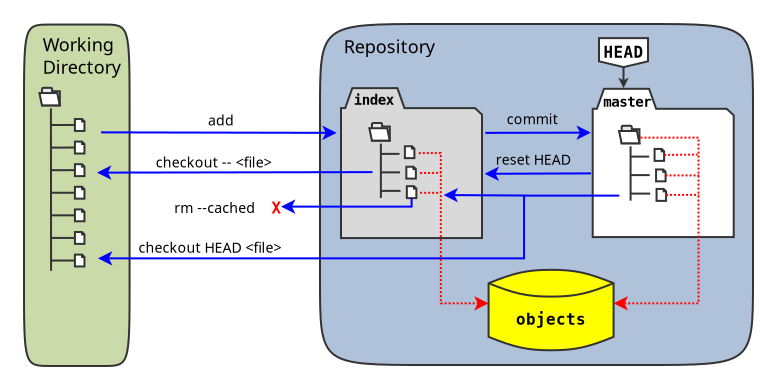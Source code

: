 <?xml version="1.0" encoding="UTF-8"?>
<dia:diagram xmlns:dia="http://www.lysator.liu.se/~alla/dia/">
  <dia:layer name="背景" visible="true" active="true">
    <dia:object type="AADL - System" version="0" id="O0">
      <dia:attribute name="obj_pos">
        <dia:point val="23.8,4.369"/>
      </dia:attribute>
      <dia:attribute name="obj_bb">
        <dia:rectangle val="22.65,3.219;46.6,22.569"/>
      </dia:attribute>
      <dia:attribute name="meta">
        <dia:composite type="dict"/>
      </dia:attribute>
      <dia:attribute name="elem_corner">
        <dia:point val="23.8,4.369"/>
      </dia:attribute>
      <dia:attribute name="elem_width">
        <dia:real val="21.65"/>
      </dia:attribute>
      <dia:attribute name="elem_height">
        <dia:real val="17.05"/>
      </dia:attribute>
      <dia:attribute name="obj_pos">
        <dia:point val="23.8,4.369"/>
      </dia:attribute>
      <dia:attribute name="obj_bb">
        <dia:rectangle val="22.65,3.219;46.6,22.569"/>
      </dia:attribute>
      <dia:attribute name="meta">
        <dia:composite type="dict"/>
      </dia:attribute>
      <dia:attribute name="elem_corner">
        <dia:point val="23.8,4.369"/>
      </dia:attribute>
      <dia:attribute name="elem_width">
        <dia:real val="21.65"/>
      </dia:attribute>
      <dia:attribute name="elem_height">
        <dia:real val="17.05"/>
      </dia:attribute>
      <dia:attribute name="declaration">
        <dia:string>##</dia:string>
      </dia:attribute>
      <dia:attribute name="line_colour">
        <dia:color val="#333333"/>
      </dia:attribute>
      <dia:attribute name="fill_colour">
        <dia:color val="#afc2da"/>
      </dia:attribute>
      <dia:attribute name="name">
        <dia:composite type="text">
          <dia:attribute name="string">
            <dia:string>##</dia:string>
          </dia:attribute>
          <dia:attribute name="font">
            <dia:font family="sans" style="0" name="Helvetica"/>
          </dia:attribute>
          <dia:attribute name="height">
            <dia:real val="0.8"/>
          </dia:attribute>
          <dia:attribute name="pos">
            <dia:point val="25.383,6.316"/>
          </dia:attribute>
          <dia:attribute name="color">
            <dia:color val="#000000"/>
          </dia:attribute>
          <dia:attribute name="alignment">
            <dia:enum val="0"/>
          </dia:attribute>
        </dia:composite>
      </dia:attribute>
      <dia:attribute name="aadlbox_ports"/>
      <dia:attribute name="aadlbox_connections"/>
    </dia:object>
    <dia:object type="AADL - System" version="0" id="O1">
      <dia:attribute name="obj_pos">
        <dia:point val="9,4.397"/>
      </dia:attribute>
      <dia:attribute name="obj_bb">
        <dia:rectangle val="7.85,3.247;15.429,22.619"/>
      </dia:attribute>
      <dia:attribute name="meta">
        <dia:composite type="dict"/>
      </dia:attribute>
      <dia:attribute name="elem_corner">
        <dia:point val="9,4.397"/>
      </dia:attribute>
      <dia:attribute name="elem_width">
        <dia:real val="5.279"/>
      </dia:attribute>
      <dia:attribute name="elem_height">
        <dia:real val="17.071"/>
      </dia:attribute>
      <dia:attribute name="obj_pos">
        <dia:point val="9,4.397"/>
      </dia:attribute>
      <dia:attribute name="obj_bb">
        <dia:rectangle val="7.85,3.247;15.429,22.619"/>
      </dia:attribute>
      <dia:attribute name="meta">
        <dia:composite type="dict"/>
      </dia:attribute>
      <dia:attribute name="elem_corner">
        <dia:point val="9,4.397"/>
      </dia:attribute>
      <dia:attribute name="elem_width">
        <dia:real val="5.279"/>
      </dia:attribute>
      <dia:attribute name="elem_height">
        <dia:real val="17.071"/>
      </dia:attribute>
      <dia:attribute name="declaration">
        <dia:string>##</dia:string>
      </dia:attribute>
      <dia:attribute name="line_colour">
        <dia:color val="#333333"/>
      </dia:attribute>
      <dia:attribute name="fill_colour">
        <dia:color val="#cadaa9"/>
      </dia:attribute>
      <dia:attribute name="name">
        <dia:composite type="text">
          <dia:attribute name="string">
            <dia:string>##</dia:string>
          </dia:attribute>
          <dia:attribute name="font">
            <dia:font family="sans" style="0" name="Helvetica"/>
          </dia:attribute>
          <dia:attribute name="height">
            <dia:real val="0.8"/>
          </dia:attribute>
          <dia:attribute name="pos">
            <dia:point val="9.764,6.346"/>
          </dia:attribute>
          <dia:attribute name="color">
            <dia:color val="#000000"/>
          </dia:attribute>
          <dia:attribute name="alignment">
            <dia:enum val="0"/>
          </dia:attribute>
        </dia:composite>
      </dia:attribute>
      <dia:attribute name="aadlbox_ports"/>
      <dia:attribute name="aadlbox_connections"/>
    </dia:object>
    <dia:object type="AADL - Package" version="0" id="O2">
      <dia:attribute name="obj_pos">
        <dia:point val="24.85,8.575"/>
      </dia:attribute>
      <dia:attribute name="obj_bb">
        <dia:rectangle val="23.7,7.425;33.05,16.221"/>
      </dia:attribute>
      <dia:attribute name="meta">
        <dia:composite type="dict"/>
      </dia:attribute>
      <dia:attribute name="elem_corner">
        <dia:point val="24.85,8.575"/>
      </dia:attribute>
      <dia:attribute name="elem_width">
        <dia:real val="7.05"/>
      </dia:attribute>
      <dia:attribute name="elem_height">
        <dia:real val="6.496"/>
      </dia:attribute>
      <dia:attribute name="obj_pos">
        <dia:point val="24.85,8.575"/>
      </dia:attribute>
      <dia:attribute name="obj_bb">
        <dia:rectangle val="23.7,7.425;33.05,16.221"/>
      </dia:attribute>
      <dia:attribute name="meta">
        <dia:composite type="dict"/>
      </dia:attribute>
      <dia:attribute name="elem_corner">
        <dia:point val="24.85,8.575"/>
      </dia:attribute>
      <dia:attribute name="elem_width">
        <dia:real val="7.05"/>
      </dia:attribute>
      <dia:attribute name="elem_height">
        <dia:real val="6.496"/>
      </dia:attribute>
      <dia:attribute name="declaration">
        <dia:string>##</dia:string>
      </dia:attribute>
      <dia:attribute name="line_colour">
        <dia:color val="#333333"/>
      </dia:attribute>
      <dia:attribute name="fill_colour">
        <dia:color val="#d9d9d9"/>
      </dia:attribute>
      <dia:attribute name="name">
        <dia:composite type="text">
          <dia:attribute name="string">
            <dia:string>##</dia:string>
          </dia:attribute>
          <dia:attribute name="font">
            <dia:font family="sans" style="0" name="Helvetica"/>
          </dia:attribute>
          <dia:attribute name="height">
            <dia:real val="0.8"/>
          </dia:attribute>
          <dia:attribute name="pos">
            <dia:point val="25.35,9.67"/>
          </dia:attribute>
          <dia:attribute name="color">
            <dia:color val="#000000"/>
          </dia:attribute>
          <dia:attribute name="alignment">
            <dia:enum val="0"/>
          </dia:attribute>
        </dia:composite>
      </dia:attribute>
      <dia:attribute name="aadlbox_ports"/>
      <dia:attribute name="aadlbox_connections"/>
    </dia:object>
    <dia:object type="Standard - Text" version="1" id="O3">
      <dia:attribute name="obj_pos">
        <dia:point val="25.485,8.405"/>
      </dia:attribute>
      <dia:attribute name="obj_bb">
        <dia:rectangle val="25.485,7.75;27.61,8.572"/>
      </dia:attribute>
      <dia:attribute name="text">
        <dia:composite type="text">
          <dia:attribute name="string">
            <dia:string>#index#</dia:string>
          </dia:attribute>
          <dia:attribute name="font">
            <dia:font family="monospace" style="80" name="Courier-Bold"/>
          </dia:attribute>
          <dia:attribute name="height">
            <dia:real val="0.882"/>
          </dia:attribute>
          <dia:attribute name="pos">
            <dia:point val="25.485,8.405"/>
          </dia:attribute>
          <dia:attribute name="color">
            <dia:color val="#000000"/>
          </dia:attribute>
          <dia:attribute name="alignment">
            <dia:enum val="0"/>
          </dia:attribute>
        </dia:composite>
      </dia:attribute>
      <dia:attribute name="valign">
        <dia:enum val="3"/>
      </dia:attribute>
    </dia:object>
    <dia:object type="AADL - Package" version="0" id="O4">
      <dia:attribute name="obj_pos">
        <dia:point val="37.435,8.61"/>
      </dia:attribute>
      <dia:attribute name="obj_bb">
        <dia:rectangle val="36.285,7.46;45.635,16.171"/>
      </dia:attribute>
      <dia:attribute name="meta">
        <dia:composite type="dict"/>
      </dia:attribute>
      <dia:attribute name="elem_corner">
        <dia:point val="37.435,8.61"/>
      </dia:attribute>
      <dia:attribute name="elem_width">
        <dia:real val="7.05"/>
      </dia:attribute>
      <dia:attribute name="elem_height">
        <dia:real val="6.411"/>
      </dia:attribute>
      <dia:attribute name="obj_pos">
        <dia:point val="37.435,8.61"/>
      </dia:attribute>
      <dia:attribute name="obj_bb">
        <dia:rectangle val="36.285,7.46;45.635,16.171"/>
      </dia:attribute>
      <dia:attribute name="meta">
        <dia:composite type="dict"/>
      </dia:attribute>
      <dia:attribute name="elem_corner">
        <dia:point val="37.435,8.61"/>
      </dia:attribute>
      <dia:attribute name="elem_width">
        <dia:real val="7.05"/>
      </dia:attribute>
      <dia:attribute name="elem_height">
        <dia:real val="6.411"/>
      </dia:attribute>
      <dia:attribute name="declaration">
        <dia:string>##</dia:string>
      </dia:attribute>
      <dia:attribute name="line_colour">
        <dia:color val="#333333"/>
      </dia:attribute>
      <dia:attribute name="fill_colour">
        <dia:color val="#ffffff"/>
      </dia:attribute>
      <dia:attribute name="name">
        <dia:composite type="text">
          <dia:attribute name="string">
            <dia:string>##</dia:string>
          </dia:attribute>
          <dia:attribute name="font">
            <dia:font family="sans" style="0" name="Helvetica"/>
          </dia:attribute>
          <dia:attribute name="height">
            <dia:real val="0.8"/>
          </dia:attribute>
          <dia:attribute name="pos">
            <dia:point val="37.935,9.705"/>
          </dia:attribute>
          <dia:attribute name="color">
            <dia:color val="#000000"/>
          </dia:attribute>
          <dia:attribute name="alignment">
            <dia:enum val="0"/>
          </dia:attribute>
        </dia:composite>
      </dia:attribute>
      <dia:attribute name="aadlbox_ports"/>
      <dia:attribute name="aadlbox_connections"/>
    </dia:object>
    <dia:object type="Standard - Text" version="1" id="O5">
      <dia:attribute name="obj_pos">
        <dia:point val="37.96,8.505"/>
      </dia:attribute>
      <dia:attribute name="obj_bb">
        <dia:rectangle val="37.96,7.85;40.51,8.672"/>
      </dia:attribute>
      <dia:attribute name="text">
        <dia:composite type="text">
          <dia:attribute name="string">
            <dia:string>#master#</dia:string>
          </dia:attribute>
          <dia:attribute name="font">
            <dia:font family="monospace" style="80" name="Courier-Bold"/>
          </dia:attribute>
          <dia:attribute name="height">
            <dia:real val="0.882"/>
          </dia:attribute>
          <dia:attribute name="pos">
            <dia:point val="37.96,8.505"/>
          </dia:attribute>
          <dia:attribute name="color">
            <dia:color val="#000000"/>
          </dia:attribute>
          <dia:attribute name="alignment">
            <dia:enum val="0"/>
          </dia:attribute>
        </dia:composite>
      </dia:attribute>
      <dia:attribute name="valign">
        <dia:enum val="3"/>
      </dia:attribute>
    </dia:object>
    <dia:object type="Flowchart - Off Page Connector" version="1" id="O6">
      <dia:attribute name="obj_pos">
        <dia:point val="37.75,5.075"/>
      </dia:attribute>
      <dia:attribute name="obj_bb">
        <dia:rectangle val="37.7,5.025;40.25,6.576"/>
      </dia:attribute>
      <dia:attribute name="meta">
        <dia:composite type="dict"/>
      </dia:attribute>
      <dia:attribute name="elem_corner">
        <dia:point val="37.75,5.075"/>
      </dia:attribute>
      <dia:attribute name="elem_width">
        <dia:real val="2.45"/>
      </dia:attribute>
      <dia:attribute name="elem_height">
        <dia:real val="1.45"/>
      </dia:attribute>
      <dia:attribute name="line_width">
        <dia:real val="0.1"/>
      </dia:attribute>
      <dia:attribute name="line_colour">
        <dia:color val="#333333"/>
      </dia:attribute>
      <dia:attribute name="fill_colour">
        <dia:color val="#ffffff"/>
      </dia:attribute>
      <dia:attribute name="show_background">
        <dia:boolean val="true"/>
      </dia:attribute>
      <dia:attribute name="line_style">
        <dia:enum val="0"/>
        <dia:real val="1"/>
      </dia:attribute>
      <dia:attribute name="padding">
        <dia:real val="0"/>
      </dia:attribute>
      <dia:attribute name="text">
        <dia:composite type="text">
          <dia:attribute name="string">
            <dia:string>#HEAD#</dia:string>
          </dia:attribute>
          <dia:attribute name="font">
            <dia:font family="monospace" style="80" name="Courier-Bold"/>
          </dia:attribute>
          <dia:attribute name="height">
            <dia:real val="0.988"/>
          </dia:attribute>
          <dia:attribute name="pos">
            <dia:point val="38.975,5.853"/>
          </dia:attribute>
          <dia:attribute name="color">
            <dia:color val="#000000"/>
          </dia:attribute>
          <dia:attribute name="alignment">
            <dia:enum val="1"/>
          </dia:attribute>
        </dia:composite>
      </dia:attribute>
      <dia:attribute name="flip_horizontal">
        <dia:boolean val="false"/>
      </dia:attribute>
      <dia:attribute name="flip_vertical">
        <dia:boolean val="false"/>
      </dia:attribute>
      <dia:attribute name="subscale">
        <dia:real val="1"/>
      </dia:attribute>
      <dia:childnode parent="O0"/>
    </dia:object>
    <dia:object type="Standard - Line" version="0" id="O7">
      <dia:attribute name="obj_pos">
        <dia:point val="38.975,6.525"/>
      </dia:attribute>
      <dia:attribute name="obj_bb">
        <dia:rectangle val="38.715,6.475;39.238,7.687"/>
      </dia:attribute>
      <dia:attribute name="conn_endpoints">
        <dia:point val="38.975,6.525"/>
        <dia:point val="38.977,7.575"/>
      </dia:attribute>
      <dia:attribute name="numcp">
        <dia:int val="1"/>
      </dia:attribute>
      <dia:attribute name="line_color">
        <dia:color val="#333333"/>
      </dia:attribute>
      <dia:attribute name="end_arrow">
        <dia:enum val="22"/>
      </dia:attribute>
      <dia:attribute name="end_arrow_length">
        <dia:real val="0.3"/>
      </dia:attribute>
      <dia:attribute name="end_arrow_width">
        <dia:real val="0.3"/>
      </dia:attribute>
      <dia:connections>
        <dia:connection handle="0" to="O6" connection="14"/>
      </dia:connections>
      <dia:childnode parent="O0"/>
    </dia:object>
    <dia:object type="Misc - Tree" version="0" id="O8">
      <dia:attribute name="obj_pos">
        <dia:point val="26.844,10.4"/>
      </dia:attribute>
      <dia:attribute name="obj_bb">
        <dia:rectangle val="26.794,10.35;27.825,13.066"/>
      </dia:attribute>
      <dia:attribute name="conn_endpoints">
        <dia:point val="26.844,10.4"/>
        <dia:point val="26.844,13.016"/>
      </dia:attribute>
      <dia:attribute name="line_color">
        <dia:color val="#333333"/>
      </dia:attribute>
      <dia:attribute name="tree_handles">
        <dia:point val="27.775,10.863"/>
        <dia:point val="27.8,11.787"/>
        <dia:point val="27.825,12.713"/>
      </dia:attribute>
      <dia:childnode parent="O2"/>
    </dia:object>
    <dia:object type="Filesystem - Folder" version="1" id="O9">
      <dia:attribute name="obj_pos">
        <dia:point val="26.269,9.319"/>
      </dia:attribute>
      <dia:attribute name="obj_bb">
        <dia:rectangle val="26.207,9.269;27.349,10.25"/>
      </dia:attribute>
      <dia:attribute name="meta">
        <dia:composite type="dict"/>
      </dia:attribute>
      <dia:attribute name="elem_corner">
        <dia:point val="26.269,9.319"/>
      </dia:attribute>
      <dia:attribute name="elem_width">
        <dia:real val="1.019"/>
      </dia:attribute>
      <dia:attribute name="elem_height">
        <dia:real val="0.881"/>
      </dia:attribute>
      <dia:attribute name="line_width">
        <dia:real val="0.1"/>
      </dia:attribute>
      <dia:attribute name="line_colour">
        <dia:color val="#333333"/>
      </dia:attribute>
      <dia:attribute name="fill_colour">
        <dia:color val="#ffffff"/>
      </dia:attribute>
      <dia:attribute name="show_background">
        <dia:boolean val="true"/>
      </dia:attribute>
      <dia:attribute name="line_style">
        <dia:enum val="0"/>
        <dia:real val="1"/>
      </dia:attribute>
      <dia:attribute name="padding">
        <dia:real val="0"/>
      </dia:attribute>
      <dia:attribute name="text">
        <dia:composite type="text">
          <dia:attribute name="string">
            <dia:string>##</dia:string>
          </dia:attribute>
          <dia:attribute name="font">
            <dia:font family="sans" style="0" name="Helvetica"/>
          </dia:attribute>
          <dia:attribute name="height">
            <dia:real val="0.1"/>
          </dia:attribute>
          <dia:attribute name="pos">
            <dia:point val="26.778,9.823"/>
          </dia:attribute>
          <dia:attribute name="color">
            <dia:color val="#000000"/>
          </dia:attribute>
          <dia:attribute name="alignment">
            <dia:enum val="1"/>
          </dia:attribute>
        </dia:composite>
      </dia:attribute>
      <dia:attribute name="flip_horizontal">
        <dia:boolean val="false"/>
      </dia:attribute>
      <dia:attribute name="flip_vertical">
        <dia:boolean val="false"/>
      </dia:attribute>
      <dia:attribute name="subscale">
        <dia:real val="1.338"/>
      </dia:attribute>
      <dia:childnode parent="O2"/>
    </dia:object>
    <dia:object type="Filesystem - File" version="1" id="O10">
      <dia:attribute name="obj_pos">
        <dia:point val="28.044,10.481"/>
      </dia:attribute>
      <dia:attribute name="obj_bb">
        <dia:rectangle val="27.994,10.431;28.59,11.126"/>
      </dia:attribute>
      <dia:attribute name="meta">
        <dia:composite type="dict"/>
      </dia:attribute>
      <dia:attribute name="elem_corner">
        <dia:point val="28.044,10.481"/>
      </dia:attribute>
      <dia:attribute name="elem_width">
        <dia:real val="0.476"/>
      </dia:attribute>
      <dia:attribute name="elem_height">
        <dia:real val="0.595"/>
      </dia:attribute>
      <dia:attribute name="line_width">
        <dia:real val="0.1"/>
      </dia:attribute>
      <dia:attribute name="line_colour">
        <dia:color val="#333333"/>
      </dia:attribute>
      <dia:attribute name="fill_colour">
        <dia:color val="#ffffff"/>
      </dia:attribute>
      <dia:attribute name="show_background">
        <dia:boolean val="true"/>
      </dia:attribute>
      <dia:attribute name="line_style">
        <dia:enum val="0"/>
        <dia:real val="1"/>
      </dia:attribute>
      <dia:attribute name="flip_horizontal">
        <dia:boolean val="false"/>
      </dia:attribute>
      <dia:attribute name="flip_vertical">
        <dia:boolean val="false"/>
      </dia:attribute>
      <dia:attribute name="subscale">
        <dia:real val="1.025"/>
      </dia:attribute>
      <dia:childnode parent="O2"/>
    </dia:object>
    <dia:object type="Filesystem - File" version="1" id="O11">
      <dia:attribute name="obj_pos">
        <dia:point val="28.117,11.505"/>
      </dia:attribute>
      <dia:attribute name="obj_bb">
        <dia:rectangle val="28.067,11.455;28.664,12.149"/>
      </dia:attribute>
      <dia:attribute name="meta">
        <dia:composite type="dict"/>
      </dia:attribute>
      <dia:attribute name="elem_corner">
        <dia:point val="28.117,11.505"/>
      </dia:attribute>
      <dia:attribute name="elem_width">
        <dia:real val="0.476"/>
      </dia:attribute>
      <dia:attribute name="elem_height">
        <dia:real val="0.595"/>
      </dia:attribute>
      <dia:attribute name="line_width">
        <dia:real val="0.1"/>
      </dia:attribute>
      <dia:attribute name="line_colour">
        <dia:color val="#333333"/>
      </dia:attribute>
      <dia:attribute name="fill_colour">
        <dia:color val="#ffffff"/>
      </dia:attribute>
      <dia:attribute name="show_background">
        <dia:boolean val="true"/>
      </dia:attribute>
      <dia:attribute name="line_style">
        <dia:enum val="0"/>
        <dia:real val="1"/>
      </dia:attribute>
      <dia:attribute name="flip_horizontal">
        <dia:boolean val="false"/>
      </dia:attribute>
      <dia:attribute name="flip_vertical">
        <dia:boolean val="false"/>
      </dia:attribute>
      <dia:attribute name="subscale">
        <dia:real val="1.025"/>
      </dia:attribute>
    </dia:object>
    <dia:object type="Filesystem - File" version="1" id="O12">
      <dia:attribute name="obj_pos">
        <dia:point val="28.142,12.48"/>
      </dia:attribute>
      <dia:attribute name="obj_bb">
        <dia:rectangle val="28.093,12.43;28.689,13.124"/>
      </dia:attribute>
      <dia:attribute name="meta">
        <dia:composite type="dict"/>
      </dia:attribute>
      <dia:attribute name="elem_corner">
        <dia:point val="28.142,12.48"/>
      </dia:attribute>
      <dia:attribute name="elem_width">
        <dia:real val="0.476"/>
      </dia:attribute>
      <dia:attribute name="elem_height">
        <dia:real val="0.595"/>
      </dia:attribute>
      <dia:attribute name="line_width">
        <dia:real val="0.1"/>
      </dia:attribute>
      <dia:attribute name="line_colour">
        <dia:color val="#333333"/>
      </dia:attribute>
      <dia:attribute name="fill_colour">
        <dia:color val="#ffffff"/>
      </dia:attribute>
      <dia:attribute name="show_background">
        <dia:boolean val="true"/>
      </dia:attribute>
      <dia:attribute name="line_style">
        <dia:enum val="0"/>
        <dia:real val="1"/>
      </dia:attribute>
      <dia:attribute name="flip_horizontal">
        <dia:boolean val="false"/>
      </dia:attribute>
      <dia:attribute name="flip_vertical">
        <dia:boolean val="false"/>
      </dia:attribute>
      <dia:attribute name="subscale">
        <dia:real val="1.025"/>
      </dia:attribute>
    </dia:object>
    <dia:object type="Misc - Tree" version="0" id="O13">
      <dia:attribute name="obj_pos">
        <dia:point val="39.329,10.536"/>
      </dia:attribute>
      <dia:attribute name="obj_bb">
        <dia:rectangle val="39.279,10.486;40.31,13.202"/>
      </dia:attribute>
      <dia:attribute name="conn_endpoints">
        <dia:point val="39.329,10.536"/>
        <dia:point val="39.329,13.152"/>
      </dia:attribute>
      <dia:attribute name="line_color">
        <dia:color val="#333333"/>
      </dia:attribute>
      <dia:attribute name="tree_handles">
        <dia:point val="40.26,10.999"/>
        <dia:point val="40.285,11.924"/>
        <dia:point val="40.31,12.849"/>
      </dia:attribute>
    </dia:object>
    <dia:object type="Filesystem - Folder" version="1" id="O14">
      <dia:attribute name="obj_pos">
        <dia:point val="38.754,9.455"/>
      </dia:attribute>
      <dia:attribute name="obj_bb">
        <dia:rectangle val="38.693,9.405;39.834,10.386"/>
      </dia:attribute>
      <dia:attribute name="meta">
        <dia:composite type="dict"/>
      </dia:attribute>
      <dia:attribute name="elem_corner">
        <dia:point val="38.754,9.455"/>
      </dia:attribute>
      <dia:attribute name="elem_width">
        <dia:real val="1.019"/>
      </dia:attribute>
      <dia:attribute name="elem_height">
        <dia:real val="0.881"/>
      </dia:attribute>
      <dia:attribute name="line_width">
        <dia:real val="0.1"/>
      </dia:attribute>
      <dia:attribute name="line_colour">
        <dia:color val="#333333"/>
      </dia:attribute>
      <dia:attribute name="fill_colour">
        <dia:color val="#ffffff"/>
      </dia:attribute>
      <dia:attribute name="show_background">
        <dia:boolean val="true"/>
      </dia:attribute>
      <dia:attribute name="line_style">
        <dia:enum val="0"/>
        <dia:real val="1"/>
      </dia:attribute>
      <dia:attribute name="padding">
        <dia:real val="0"/>
      </dia:attribute>
      <dia:attribute name="text">
        <dia:composite type="text">
          <dia:attribute name="string">
            <dia:string>##</dia:string>
          </dia:attribute>
          <dia:attribute name="font">
            <dia:font family="sans" style="0" name="Helvetica"/>
          </dia:attribute>
          <dia:attribute name="height">
            <dia:real val="0.1"/>
          </dia:attribute>
          <dia:attribute name="pos">
            <dia:point val="39.263,9.96"/>
          </dia:attribute>
          <dia:attribute name="color">
            <dia:color val="#000000"/>
          </dia:attribute>
          <dia:attribute name="alignment">
            <dia:enum val="1"/>
          </dia:attribute>
        </dia:composite>
      </dia:attribute>
      <dia:attribute name="flip_horizontal">
        <dia:boolean val="false"/>
      </dia:attribute>
      <dia:attribute name="flip_vertical">
        <dia:boolean val="false"/>
      </dia:attribute>
      <dia:attribute name="subscale">
        <dia:real val="1.338"/>
      </dia:attribute>
    </dia:object>
    <dia:object type="Filesystem - File" version="1" id="O15">
      <dia:attribute name="obj_pos">
        <dia:point val="40.529,10.617"/>
      </dia:attribute>
      <dia:attribute name="obj_bb">
        <dia:rectangle val="40.479,10.568;41.075,11.262"/>
      </dia:attribute>
      <dia:attribute name="meta">
        <dia:composite type="dict"/>
      </dia:attribute>
      <dia:attribute name="elem_corner">
        <dia:point val="40.529,10.617"/>
      </dia:attribute>
      <dia:attribute name="elem_width">
        <dia:real val="0.476"/>
      </dia:attribute>
      <dia:attribute name="elem_height">
        <dia:real val="0.595"/>
      </dia:attribute>
      <dia:attribute name="line_width">
        <dia:real val="0.1"/>
      </dia:attribute>
      <dia:attribute name="line_colour">
        <dia:color val="#333333"/>
      </dia:attribute>
      <dia:attribute name="fill_colour">
        <dia:color val="#ffffff"/>
      </dia:attribute>
      <dia:attribute name="show_background">
        <dia:boolean val="true"/>
      </dia:attribute>
      <dia:attribute name="line_style">
        <dia:enum val="0"/>
        <dia:real val="1"/>
      </dia:attribute>
      <dia:attribute name="flip_horizontal">
        <dia:boolean val="false"/>
      </dia:attribute>
      <dia:attribute name="flip_vertical">
        <dia:boolean val="false"/>
      </dia:attribute>
      <dia:attribute name="subscale">
        <dia:real val="1.025"/>
      </dia:attribute>
    </dia:object>
    <dia:object type="Filesystem - File" version="1" id="O16">
      <dia:attribute name="obj_pos">
        <dia:point val="40.603,11.641"/>
      </dia:attribute>
      <dia:attribute name="obj_bb">
        <dia:rectangle val="40.553,11.591;41.149,12.286"/>
      </dia:attribute>
      <dia:attribute name="meta">
        <dia:composite type="dict"/>
      </dia:attribute>
      <dia:attribute name="elem_corner">
        <dia:point val="40.603,11.641"/>
      </dia:attribute>
      <dia:attribute name="elem_width">
        <dia:real val="0.476"/>
      </dia:attribute>
      <dia:attribute name="elem_height">
        <dia:real val="0.595"/>
      </dia:attribute>
      <dia:attribute name="line_width">
        <dia:real val="0.1"/>
      </dia:attribute>
      <dia:attribute name="line_colour">
        <dia:color val="#333333"/>
      </dia:attribute>
      <dia:attribute name="fill_colour">
        <dia:color val="#ffffff"/>
      </dia:attribute>
      <dia:attribute name="show_background">
        <dia:boolean val="true"/>
      </dia:attribute>
      <dia:attribute name="line_style">
        <dia:enum val="0"/>
        <dia:real val="1"/>
      </dia:attribute>
      <dia:attribute name="flip_horizontal">
        <dia:boolean val="false"/>
      </dia:attribute>
      <dia:attribute name="flip_vertical">
        <dia:boolean val="false"/>
      </dia:attribute>
      <dia:attribute name="subscale">
        <dia:real val="1.025"/>
      </dia:attribute>
    </dia:object>
    <dia:object type="Filesystem - File" version="1" id="O17">
      <dia:attribute name="obj_pos">
        <dia:point val="40.628,12.616"/>
      </dia:attribute>
      <dia:attribute name="obj_bb">
        <dia:rectangle val="40.578,12.566;41.174,13.261"/>
      </dia:attribute>
      <dia:attribute name="meta">
        <dia:composite type="dict"/>
      </dia:attribute>
      <dia:attribute name="elem_corner">
        <dia:point val="40.628,12.616"/>
      </dia:attribute>
      <dia:attribute name="elem_width">
        <dia:real val="0.476"/>
      </dia:attribute>
      <dia:attribute name="elem_height">
        <dia:real val="0.595"/>
      </dia:attribute>
      <dia:attribute name="line_width">
        <dia:real val="0.1"/>
      </dia:attribute>
      <dia:attribute name="line_colour">
        <dia:color val="#333333"/>
      </dia:attribute>
      <dia:attribute name="fill_colour">
        <dia:color val="#ffffff"/>
      </dia:attribute>
      <dia:attribute name="show_background">
        <dia:boolean val="true"/>
      </dia:attribute>
      <dia:attribute name="line_style">
        <dia:enum val="0"/>
        <dia:real val="1"/>
      </dia:attribute>
      <dia:attribute name="flip_horizontal">
        <dia:boolean val="false"/>
      </dia:attribute>
      <dia:attribute name="flip_vertical">
        <dia:boolean val="false"/>
      </dia:attribute>
      <dia:attribute name="subscale">
        <dia:real val="1.025"/>
      </dia:attribute>
    </dia:object>
    <dia:object type="Standard - Line" version="0" id="O18">
      <dia:attribute name="obj_pos">
        <dia:point val="32.065,9.812"/>
      </dia:attribute>
      <dia:attribute name="obj_bb">
        <dia:rectangle val="32.015,9.44;37.454,10.163"/>
      </dia:attribute>
      <dia:attribute name="conn_endpoints">
        <dia:point val="32.065,9.812"/>
        <dia:point val="37.343,9.8"/>
      </dia:attribute>
      <dia:attribute name="numcp">
        <dia:int val="1"/>
      </dia:attribute>
      <dia:attribute name="line_color">
        <dia:color val="#0000ff"/>
      </dia:attribute>
      <dia:attribute name="end_arrow">
        <dia:enum val="22"/>
      </dia:attribute>
      <dia:attribute name="end_arrow_length">
        <dia:real val="0.5"/>
      </dia:attribute>
      <dia:attribute name="end_arrow_width">
        <dia:real val="0.5"/>
      </dia:attribute>
      <dia:childnode parent="O0"/>
    </dia:object>
    <dia:object type="Standard - Line" version="0" id="O19">
      <dia:attribute name="obj_pos">
        <dia:point val="32.032,11.859"/>
      </dia:attribute>
      <dia:attribute name="obj_bb">
        <dia:rectangle val="31.982,11.495;37.4,12.218"/>
      </dia:attribute>
      <dia:attribute name="conn_endpoints">
        <dia:point val="32.032,11.859"/>
        <dia:point val="37.35,11.838"/>
      </dia:attribute>
      <dia:attribute name="numcp">
        <dia:int val="1"/>
      </dia:attribute>
      <dia:attribute name="line_color">
        <dia:color val="#0000ff"/>
      </dia:attribute>
      <dia:attribute name="start_arrow">
        <dia:enum val="22"/>
      </dia:attribute>
      <dia:attribute name="start_arrow_length">
        <dia:real val="0.5"/>
      </dia:attribute>
      <dia:attribute name="start_arrow_width">
        <dia:real val="0.5"/>
      </dia:attribute>
    </dia:object>
    <dia:object type="Standard - Text" version="1" id="O20">
      <dia:attribute name="obj_pos">
        <dia:point val="33.14,9.387"/>
      </dia:attribute>
      <dia:attribute name="obj_bb">
        <dia:rectangle val="33.14,8.61;36.037,9.607"/>
      </dia:attribute>
      <dia:attribute name="text">
        <dia:composite type="text">
          <dia:attribute name="string">
            <dia:string>#commit#</dia:string>
          </dia:attribute>
          <dia:attribute name="font">
            <dia:font family="Arial Black" style="0" name="Courier"/>
          </dia:attribute>
          <dia:attribute name="height">
            <dia:real val="0.882"/>
          </dia:attribute>
          <dia:attribute name="pos">
            <dia:point val="33.14,9.387"/>
          </dia:attribute>
          <dia:attribute name="color">
            <dia:color val="#000000"/>
          </dia:attribute>
          <dia:attribute name="alignment">
            <dia:enum val="0"/>
          </dia:attribute>
        </dia:composite>
      </dia:attribute>
      <dia:attribute name="valign">
        <dia:enum val="3"/>
      </dia:attribute>
      <dia:childnode parent="O0"/>
    </dia:object>
    <dia:object type="Standard - Text" version="1" id="O21">
      <dia:attribute name="obj_pos">
        <dia:point val="32.582,11.4"/>
      </dia:attribute>
      <dia:attribute name="obj_bb">
        <dia:rectangle val="32.582,10.623;37.017,11.62"/>
      </dia:attribute>
      <dia:attribute name="text">
        <dia:composite type="text">
          <dia:attribute name="string">
            <dia:string>#reset HEAD#</dia:string>
          </dia:attribute>
          <dia:attribute name="font">
            <dia:font family="Arial Black" style="0" name="Courier"/>
          </dia:attribute>
          <dia:attribute name="height">
            <dia:real val="0.882"/>
          </dia:attribute>
          <dia:attribute name="pos">
            <dia:point val="32.582,11.4"/>
          </dia:attribute>
          <dia:attribute name="color">
            <dia:color val="#000000"/>
          </dia:attribute>
          <dia:attribute name="alignment">
            <dia:enum val="0"/>
          </dia:attribute>
        </dia:composite>
      </dia:attribute>
      <dia:attribute name="valign">
        <dia:enum val="3"/>
      </dia:attribute>
    </dia:object>
    <dia:object type="Misc - Tree" version="0" id="O22">
      <dia:attribute name="obj_pos">
        <dia:point val="10.346,8.639"/>
      </dia:attribute>
      <dia:attribute name="obj_bb">
        <dia:rectangle val="10.296,8.589;11.546,16.712"/>
      </dia:attribute>
      <dia:attribute name="conn_endpoints">
        <dia:point val="10.346,8.639"/>
        <dia:point val="10.354,16.663"/>
      </dia:attribute>
      <dia:attribute name="line_color">
        <dia:color val="#333333"/>
      </dia:attribute>
      <dia:attribute name="tree_handles">
        <dia:point val="11.546,9.417"/>
        <dia:point val="11.546,10.547"/>
        <dia:point val="11.546,11.677"/>
        <dia:point val="11.546,12.806"/>
        <dia:point val="11.546,13.936"/>
        <dia:point val="11.546,15.065"/>
        <dia:point val="11.546,16.195"/>
      </dia:attribute>
      <dia:connections>
        <dia:connection handle="2" to="O24" connection="2"/>
        <dia:connection handle="3" to="O26" connection="2"/>
        <dia:connection handle="4" to="O25" connection="2"/>
        <dia:connection handle="5" to="O34" connection="2"/>
        <dia:connection handle="6" to="O36" connection="2"/>
        <dia:connection handle="7" to="O35" connection="2"/>
        <dia:connection handle="8" to="O37" connection="2"/>
      </dia:connections>
    </dia:object>
    <dia:object type="Filesystem - Folder" version="1" id="O23">
      <dia:attribute name="obj_pos">
        <dia:point val="9.771,7.558"/>
      </dia:attribute>
      <dia:attribute name="obj_bb">
        <dia:rectangle val="9.71,7.508;10.851,8.489"/>
      </dia:attribute>
      <dia:attribute name="meta">
        <dia:composite type="dict"/>
      </dia:attribute>
      <dia:attribute name="elem_corner">
        <dia:point val="9.771,7.558"/>
      </dia:attribute>
      <dia:attribute name="elem_width">
        <dia:real val="1.019"/>
      </dia:attribute>
      <dia:attribute name="elem_height">
        <dia:real val="0.881"/>
      </dia:attribute>
      <dia:attribute name="line_width">
        <dia:real val="0.1"/>
      </dia:attribute>
      <dia:attribute name="line_colour">
        <dia:color val="#333333"/>
      </dia:attribute>
      <dia:attribute name="fill_colour">
        <dia:color val="#ffffff"/>
      </dia:attribute>
      <dia:attribute name="show_background">
        <dia:boolean val="true"/>
      </dia:attribute>
      <dia:attribute name="line_style">
        <dia:enum val="0"/>
        <dia:real val="1"/>
      </dia:attribute>
      <dia:attribute name="padding">
        <dia:real val="0"/>
      </dia:attribute>
      <dia:attribute name="text">
        <dia:composite type="text">
          <dia:attribute name="string">
            <dia:string>##</dia:string>
          </dia:attribute>
          <dia:attribute name="font">
            <dia:font family="sans" style="0" name="Helvetica"/>
          </dia:attribute>
          <dia:attribute name="height">
            <dia:real val="0.1"/>
          </dia:attribute>
          <dia:attribute name="pos">
            <dia:point val="10.281,8.062"/>
          </dia:attribute>
          <dia:attribute name="color">
            <dia:color val="#000000"/>
          </dia:attribute>
          <dia:attribute name="alignment">
            <dia:enum val="1"/>
          </dia:attribute>
        </dia:composite>
      </dia:attribute>
      <dia:attribute name="flip_horizontal">
        <dia:boolean val="false"/>
      </dia:attribute>
      <dia:attribute name="flip_vertical">
        <dia:boolean val="false"/>
      </dia:attribute>
      <dia:attribute name="subscale">
        <dia:real val="1.338"/>
      </dia:attribute>
    </dia:object>
    <dia:object type="Filesystem - File" version="1" id="O24">
      <dia:attribute name="obj_pos">
        <dia:point val="11.546,9.12"/>
      </dia:attribute>
      <dia:attribute name="obj_bb">
        <dia:rectangle val="11.496,9.07;12.093,9.765"/>
      </dia:attribute>
      <dia:attribute name="meta">
        <dia:composite type="dict"/>
      </dia:attribute>
      <dia:attribute name="elem_corner">
        <dia:point val="11.546,9.12"/>
      </dia:attribute>
      <dia:attribute name="elem_width">
        <dia:real val="0.476"/>
      </dia:attribute>
      <dia:attribute name="elem_height">
        <dia:real val="0.595"/>
      </dia:attribute>
      <dia:attribute name="line_width">
        <dia:real val="0.1"/>
      </dia:attribute>
      <dia:attribute name="line_colour">
        <dia:color val="#333333"/>
      </dia:attribute>
      <dia:attribute name="fill_colour">
        <dia:color val="#ffffff"/>
      </dia:attribute>
      <dia:attribute name="show_background">
        <dia:boolean val="true"/>
      </dia:attribute>
      <dia:attribute name="line_style">
        <dia:enum val="0"/>
        <dia:real val="1"/>
      </dia:attribute>
      <dia:attribute name="flip_horizontal">
        <dia:boolean val="false"/>
      </dia:attribute>
      <dia:attribute name="flip_vertical">
        <dia:boolean val="false"/>
      </dia:attribute>
      <dia:attribute name="subscale">
        <dia:real val="1.025"/>
      </dia:attribute>
    </dia:object>
    <dia:object type="Filesystem - File" version="1" id="O25">
      <dia:attribute name="obj_pos">
        <dia:point val="11.546,11.379"/>
      </dia:attribute>
      <dia:attribute name="obj_bb">
        <dia:rectangle val="11.496,11.329;12.093,12.024"/>
      </dia:attribute>
      <dia:attribute name="meta">
        <dia:composite type="dict"/>
      </dia:attribute>
      <dia:attribute name="elem_corner">
        <dia:point val="11.546,11.379"/>
      </dia:attribute>
      <dia:attribute name="elem_width">
        <dia:real val="0.476"/>
      </dia:attribute>
      <dia:attribute name="elem_height">
        <dia:real val="0.595"/>
      </dia:attribute>
      <dia:attribute name="line_width">
        <dia:real val="0.1"/>
      </dia:attribute>
      <dia:attribute name="line_colour">
        <dia:color val="#333333"/>
      </dia:attribute>
      <dia:attribute name="fill_colour">
        <dia:color val="#ffffff"/>
      </dia:attribute>
      <dia:attribute name="show_background">
        <dia:boolean val="true"/>
      </dia:attribute>
      <dia:attribute name="line_style">
        <dia:enum val="0"/>
        <dia:real val="1"/>
      </dia:attribute>
      <dia:attribute name="flip_horizontal">
        <dia:boolean val="false"/>
      </dia:attribute>
      <dia:attribute name="flip_vertical">
        <dia:boolean val="false"/>
      </dia:attribute>
      <dia:attribute name="subscale">
        <dia:real val="1.025"/>
      </dia:attribute>
    </dia:object>
    <dia:object type="Filesystem - File" version="1" id="O26">
      <dia:attribute name="obj_pos">
        <dia:point val="11.546,10.25"/>
      </dia:attribute>
      <dia:attribute name="obj_bb">
        <dia:rectangle val="11.496,10.2;12.093,10.894"/>
      </dia:attribute>
      <dia:attribute name="meta">
        <dia:composite type="dict"/>
      </dia:attribute>
      <dia:attribute name="elem_corner">
        <dia:point val="11.546,10.25"/>
      </dia:attribute>
      <dia:attribute name="elem_width">
        <dia:real val="0.476"/>
      </dia:attribute>
      <dia:attribute name="elem_height">
        <dia:real val="0.595"/>
      </dia:attribute>
      <dia:attribute name="line_width">
        <dia:real val="0.1"/>
      </dia:attribute>
      <dia:attribute name="line_colour">
        <dia:color val="#333333"/>
      </dia:attribute>
      <dia:attribute name="fill_colour">
        <dia:color val="#ffffff"/>
      </dia:attribute>
      <dia:attribute name="show_background">
        <dia:boolean val="true"/>
      </dia:attribute>
      <dia:attribute name="line_style">
        <dia:enum val="0"/>
        <dia:real val="1"/>
      </dia:attribute>
      <dia:attribute name="flip_horizontal">
        <dia:boolean val="false"/>
      </dia:attribute>
      <dia:attribute name="flip_vertical">
        <dia:boolean val="false"/>
      </dia:attribute>
      <dia:attribute name="subscale">
        <dia:real val="1.025"/>
      </dia:attribute>
    </dia:object>
    <dia:object type="Standard - Text" version="1" id="O27">
      <dia:attribute name="obj_pos">
        <dia:point val="24.985,5.825"/>
      </dia:attribute>
      <dia:attribute name="obj_bb">
        <dia:rectangle val="24.985,5.025;29.533,5.998"/>
      </dia:attribute>
      <dia:attribute name="text">
        <dia:composite type="text">
          <dia:attribute name="string">
            <dia:string>#Repository#</dia:string>
          </dia:attribute>
          <dia:attribute name="font">
            <dia:font family="黑体" style="0" name="Courier"/>
          </dia:attribute>
          <dia:attribute name="height">
            <dia:real val="1.129"/>
          </dia:attribute>
          <dia:attribute name="pos">
            <dia:point val="24.985,5.825"/>
          </dia:attribute>
          <dia:attribute name="color">
            <dia:color val="#000000"/>
          </dia:attribute>
          <dia:attribute name="alignment">
            <dia:enum val="0"/>
          </dia:attribute>
        </dia:composite>
      </dia:attribute>
      <dia:attribute name="valign">
        <dia:enum val="3"/>
      </dia:attribute>
      <dia:childnode parent="O0"/>
    </dia:object>
    <dia:object type="Standard - Text" version="1" id="O28">
      <dia:attribute name="obj_pos">
        <dia:point val="9.935,5.725"/>
      </dia:attribute>
      <dia:attribute name="obj_bb">
        <dia:rectangle val="9.935,4.947;14.008,6.981"/>
      </dia:attribute>
      <dia:attribute name="text">
        <dia:composite type="text">
          <dia:attribute name="string">
            <dia:string>#Working
Directory#</dia:string>
          </dia:attribute>
          <dia:attribute name="font">
            <dia:font family="黑体" style="0" name="Courier"/>
          </dia:attribute>
          <dia:attribute name="height">
            <dia:real val="1.129"/>
          </dia:attribute>
          <dia:attribute name="pos">
            <dia:point val="9.935,5.725"/>
          </dia:attribute>
          <dia:attribute name="color">
            <dia:color val="#000000"/>
          </dia:attribute>
          <dia:attribute name="alignment">
            <dia:enum val="0"/>
          </dia:attribute>
        </dia:composite>
      </dia:attribute>
      <dia:attribute name="valign">
        <dia:enum val="3"/>
      </dia:attribute>
      <dia:childnode parent="O1"/>
    </dia:object>
    <dia:object type="Standard - Line" version="0" id="O29">
      <dia:attribute name="obj_pos">
        <dia:point val="12.85,9.787"/>
      </dia:attribute>
      <dia:attribute name="obj_bb">
        <dia:rectangle val="12.8,9.449;24.747,10.173"/>
      </dia:attribute>
      <dia:attribute name="conn_endpoints">
        <dia:point val="12.85,9.787"/>
        <dia:point val="24.635,9.812"/>
      </dia:attribute>
      <dia:attribute name="numcp">
        <dia:int val="1"/>
      </dia:attribute>
      <dia:attribute name="line_color">
        <dia:color val="#0000ff"/>
      </dia:attribute>
      <dia:attribute name="end_arrow">
        <dia:enum val="22"/>
      </dia:attribute>
      <dia:attribute name="end_arrow_length">
        <dia:real val="0.5"/>
      </dia:attribute>
      <dia:attribute name="end_arrow_width">
        <dia:real val="0.5"/>
      </dia:attribute>
    </dia:object>
    <dia:object type="Standard - Text" version="1" id="O30">
      <dia:attribute name="obj_pos">
        <dia:point val="18.202,9.443"/>
      </dia:attribute>
      <dia:attribute name="obj_bb">
        <dia:rectangle val="18.202,8.665;19.619,9.662"/>
      </dia:attribute>
      <dia:attribute name="text">
        <dia:composite type="text">
          <dia:attribute name="string">
            <dia:string>#add#</dia:string>
          </dia:attribute>
          <dia:attribute name="font">
            <dia:font family="Arial Black" style="0" name="Courier"/>
          </dia:attribute>
          <dia:attribute name="height">
            <dia:real val="0.882"/>
          </dia:attribute>
          <dia:attribute name="pos">
            <dia:point val="18.202,9.443"/>
          </dia:attribute>
          <dia:attribute name="color">
            <dia:color val="#000000"/>
          </dia:attribute>
          <dia:attribute name="alignment">
            <dia:enum val="0"/>
          </dia:attribute>
        </dia:composite>
      </dia:attribute>
      <dia:attribute name="valign">
        <dia:enum val="3"/>
      </dia:attribute>
    </dia:object>
    <dia:object type="Standard - Line" version="0" id="O31">
      <dia:attribute name="obj_pos">
        <dia:point val="12.65,11.8"/>
      </dia:attribute>
      <dia:attribute name="obj_bb">
        <dia:rectangle val="12.6,11.437;26.475,12.161"/>
      </dia:attribute>
      <dia:attribute name="conn_endpoints">
        <dia:point val="12.65,11.8"/>
        <dia:point val="26.425,11.775"/>
      </dia:attribute>
      <dia:attribute name="numcp">
        <dia:int val="1"/>
      </dia:attribute>
      <dia:attribute name="line_color">
        <dia:color val="#0000ff"/>
      </dia:attribute>
      <dia:attribute name="start_arrow">
        <dia:enum val="22"/>
      </dia:attribute>
      <dia:attribute name="start_arrow_length">
        <dia:real val="0.5"/>
      </dia:attribute>
      <dia:attribute name="start_arrow_width">
        <dia:real val="0.5"/>
      </dia:attribute>
    </dia:object>
    <dia:object type="Standard - Text" version="1" id="O32">
      <dia:attribute name="obj_pos">
        <dia:point val="15.588,11.543"/>
      </dia:attribute>
      <dia:attribute name="obj_bb">
        <dia:rectangle val="15.588,10.765;22.226,11.762"/>
      </dia:attribute>
      <dia:attribute name="text">
        <dia:composite type="text">
          <dia:attribute name="string">
            <dia:string>#checkout -- &lt;file&gt;#</dia:string>
          </dia:attribute>
          <dia:attribute name="font">
            <dia:font family="Arial Black" style="0" name="Courier"/>
          </dia:attribute>
          <dia:attribute name="height">
            <dia:real val="0.882"/>
          </dia:attribute>
          <dia:attribute name="pos">
            <dia:point val="15.588,11.543"/>
          </dia:attribute>
          <dia:attribute name="color">
            <dia:color val="#000000"/>
          </dia:attribute>
          <dia:attribute name="alignment">
            <dia:enum val="0"/>
          </dia:attribute>
        </dia:composite>
      </dia:attribute>
      <dia:attribute name="valign">
        <dia:enum val="3"/>
      </dia:attribute>
    </dia:object>
    <dia:object type="Standard - ZigZagLine" version="1" id="O33">
      <dia:attribute name="obj_pos">
        <dia:point val="38.768,12.95"/>
      </dia:attribute>
      <dia:attribute name="obj_bb">
        <dia:rectangle val="12.588,12.9;38.818,16.449"/>
      </dia:attribute>
      <dia:attribute name="orth_points">
        <dia:point val="38.768,12.95"/>
        <dia:point val="34.004,12.95"/>
        <dia:point val="34.004,16.087"/>
        <dia:point val="12.7,16.087"/>
      </dia:attribute>
      <dia:attribute name="orth_orient">
        <dia:enum val="0"/>
        <dia:enum val="1"/>
        <dia:enum val="0"/>
      </dia:attribute>
      <dia:attribute name="autorouting">
        <dia:boolean val="false"/>
      </dia:attribute>
      <dia:attribute name="line_color">
        <dia:color val="#0000ff"/>
      </dia:attribute>
      <dia:attribute name="end_arrow">
        <dia:enum val="22"/>
      </dia:attribute>
      <dia:attribute name="end_arrow_length">
        <dia:real val="0.5"/>
      </dia:attribute>
      <dia:attribute name="end_arrow_width">
        <dia:real val="0.5"/>
      </dia:attribute>
    </dia:object>
    <dia:object type="Filesystem - File" version="1" id="O34">
      <dia:attribute name="obj_pos">
        <dia:point val="11.546,12.509"/>
      </dia:attribute>
      <dia:attribute name="obj_bb">
        <dia:rectangle val="11.496,12.459;12.093,13.153"/>
      </dia:attribute>
      <dia:attribute name="meta">
        <dia:composite type="dict"/>
      </dia:attribute>
      <dia:attribute name="elem_corner">
        <dia:point val="11.546,12.509"/>
      </dia:attribute>
      <dia:attribute name="elem_width">
        <dia:real val="0.476"/>
      </dia:attribute>
      <dia:attribute name="elem_height">
        <dia:real val="0.595"/>
      </dia:attribute>
      <dia:attribute name="line_width">
        <dia:real val="0.1"/>
      </dia:attribute>
      <dia:attribute name="line_colour">
        <dia:color val="#333333"/>
      </dia:attribute>
      <dia:attribute name="fill_colour">
        <dia:color val="#ffffff"/>
      </dia:attribute>
      <dia:attribute name="show_background">
        <dia:boolean val="true"/>
      </dia:attribute>
      <dia:attribute name="line_style">
        <dia:enum val="0"/>
        <dia:real val="1"/>
      </dia:attribute>
      <dia:attribute name="flip_horizontal">
        <dia:boolean val="false"/>
      </dia:attribute>
      <dia:attribute name="flip_vertical">
        <dia:boolean val="false"/>
      </dia:attribute>
      <dia:attribute name="subscale">
        <dia:real val="1.025"/>
      </dia:attribute>
    </dia:object>
    <dia:object type="Filesystem - File" version="1" id="O35">
      <dia:attribute name="obj_pos">
        <dia:point val="11.546,14.768"/>
      </dia:attribute>
      <dia:attribute name="obj_bb">
        <dia:rectangle val="11.496,14.718;12.093,15.412"/>
      </dia:attribute>
      <dia:attribute name="meta">
        <dia:composite type="dict"/>
      </dia:attribute>
      <dia:attribute name="elem_corner">
        <dia:point val="11.546,14.768"/>
      </dia:attribute>
      <dia:attribute name="elem_width">
        <dia:real val="0.476"/>
      </dia:attribute>
      <dia:attribute name="elem_height">
        <dia:real val="0.595"/>
      </dia:attribute>
      <dia:attribute name="line_width">
        <dia:real val="0.1"/>
      </dia:attribute>
      <dia:attribute name="line_colour">
        <dia:color val="#333333"/>
      </dia:attribute>
      <dia:attribute name="fill_colour">
        <dia:color val="#ffffff"/>
      </dia:attribute>
      <dia:attribute name="show_background">
        <dia:boolean val="true"/>
      </dia:attribute>
      <dia:attribute name="line_style">
        <dia:enum val="0"/>
        <dia:real val="1"/>
      </dia:attribute>
      <dia:attribute name="flip_horizontal">
        <dia:boolean val="false"/>
      </dia:attribute>
      <dia:attribute name="flip_vertical">
        <dia:boolean val="false"/>
      </dia:attribute>
      <dia:attribute name="subscale">
        <dia:real val="1.025"/>
      </dia:attribute>
    </dia:object>
    <dia:object type="Filesystem - File" version="1" id="O36">
      <dia:attribute name="obj_pos">
        <dia:point val="11.546,13.638"/>
      </dia:attribute>
      <dia:attribute name="obj_bb">
        <dia:rectangle val="11.496,13.588;12.093,14.283"/>
      </dia:attribute>
      <dia:attribute name="meta">
        <dia:composite type="dict"/>
      </dia:attribute>
      <dia:attribute name="elem_corner">
        <dia:point val="11.546,13.638"/>
      </dia:attribute>
      <dia:attribute name="elem_width">
        <dia:real val="0.476"/>
      </dia:attribute>
      <dia:attribute name="elem_height">
        <dia:real val="0.595"/>
      </dia:attribute>
      <dia:attribute name="line_width">
        <dia:real val="0.1"/>
      </dia:attribute>
      <dia:attribute name="line_colour">
        <dia:color val="#333333"/>
      </dia:attribute>
      <dia:attribute name="fill_colour">
        <dia:color val="#ffffff"/>
      </dia:attribute>
      <dia:attribute name="show_background">
        <dia:boolean val="true"/>
      </dia:attribute>
      <dia:attribute name="line_style">
        <dia:enum val="0"/>
        <dia:real val="1"/>
      </dia:attribute>
      <dia:attribute name="flip_horizontal">
        <dia:boolean val="false"/>
      </dia:attribute>
      <dia:attribute name="flip_vertical">
        <dia:boolean val="false"/>
      </dia:attribute>
      <dia:attribute name="subscale">
        <dia:real val="1.025"/>
      </dia:attribute>
    </dia:object>
    <dia:object type="Filesystem - File" version="1" id="O37">
      <dia:attribute name="obj_pos">
        <dia:point val="11.546,15.898"/>
      </dia:attribute>
      <dia:attribute name="obj_bb">
        <dia:rectangle val="11.496,15.848;12.093,16.542"/>
      </dia:attribute>
      <dia:attribute name="meta">
        <dia:composite type="dict"/>
      </dia:attribute>
      <dia:attribute name="elem_corner">
        <dia:point val="11.546,15.898"/>
      </dia:attribute>
      <dia:attribute name="elem_width">
        <dia:real val="0.476"/>
      </dia:attribute>
      <dia:attribute name="elem_height">
        <dia:real val="0.595"/>
      </dia:attribute>
      <dia:attribute name="line_width">
        <dia:real val="0.1"/>
      </dia:attribute>
      <dia:attribute name="line_colour">
        <dia:color val="#333333"/>
      </dia:attribute>
      <dia:attribute name="fill_colour">
        <dia:color val="#ffffff"/>
      </dia:attribute>
      <dia:attribute name="show_background">
        <dia:boolean val="true"/>
      </dia:attribute>
      <dia:attribute name="line_style">
        <dia:enum val="0"/>
        <dia:real val="1"/>
      </dia:attribute>
      <dia:attribute name="flip_horizontal">
        <dia:boolean val="false"/>
      </dia:attribute>
      <dia:attribute name="flip_vertical">
        <dia:boolean val="false"/>
      </dia:attribute>
      <dia:attribute name="subscale">
        <dia:real val="1.025"/>
      </dia:attribute>
    </dia:object>
    <dia:object type="Standard - Text" version="1" id="O38">
      <dia:attribute name="obj_pos">
        <dia:point val="14.726,15.812"/>
      </dia:attribute>
      <dia:attribute name="obj_bb">
        <dia:rectangle val="14.726,15.035;23.086,16.032"/>
      </dia:attribute>
      <dia:attribute name="text">
        <dia:composite type="text">
          <dia:attribute name="string">
            <dia:string>#checkout HEAD &lt;file&gt;#</dia:string>
          </dia:attribute>
          <dia:attribute name="font">
            <dia:font family="Arial Black" style="0" name="Courier"/>
          </dia:attribute>
          <dia:attribute name="height">
            <dia:real val="0.882"/>
          </dia:attribute>
          <dia:attribute name="pos">
            <dia:point val="14.726,15.812"/>
          </dia:attribute>
          <dia:attribute name="color">
            <dia:color val="#000000"/>
          </dia:attribute>
          <dia:attribute name="alignment">
            <dia:enum val="0"/>
          </dia:attribute>
        </dia:composite>
      </dia:attribute>
      <dia:attribute name="valign">
        <dia:enum val="3"/>
      </dia:attribute>
    </dia:object>
    <dia:object type="Standard - ZigZagLine" version="1" id="O39">
      <dia:attribute name="obj_pos">
        <dia:point val="28.741,10.825"/>
      </dia:attribute>
      <dia:attribute name="obj_bb">
        <dia:rectangle val="28.691,10.775;32.34,18.697"/>
      </dia:attribute>
      <dia:attribute name="orth_points">
        <dia:point val="28.741,10.825"/>
        <dia:point val="29.841,10.825"/>
        <dia:point val="29.841,18.335"/>
        <dia:point val="32.229,18.335"/>
      </dia:attribute>
      <dia:attribute name="orth_orient">
        <dia:enum val="0"/>
        <dia:enum val="1"/>
        <dia:enum val="0"/>
      </dia:attribute>
      <dia:attribute name="autorouting">
        <dia:boolean val="false"/>
      </dia:attribute>
      <dia:attribute name="line_color">
        <dia:color val="#ff0000"/>
      </dia:attribute>
      <dia:attribute name="line_width">
        <dia:real val="0.1"/>
      </dia:attribute>
      <dia:attribute name="line_style">
        <dia:enum val="4"/>
      </dia:attribute>
      <dia:attribute name="end_arrow">
        <dia:enum val="22"/>
      </dia:attribute>
      <dia:attribute name="end_arrow_length">
        <dia:real val="0.5"/>
      </dia:attribute>
      <dia:attribute name="end_arrow_width">
        <dia:real val="0.5"/>
      </dia:attribute>
      <dia:connections>
        <dia:connection handle="1" to="O49" connection="7"/>
      </dia:connections>
      <dia:childnode parent="O0"/>
    </dia:object>
    <dia:object type="Standard - Line" version="0" id="O40">
      <dia:attribute name="obj_pos">
        <dia:point val="28.804,11.819"/>
      </dia:attribute>
      <dia:attribute name="obj_bb">
        <dia:rectangle val="28.754,11.762;29.898,11.869"/>
      </dia:attribute>
      <dia:attribute name="conn_endpoints">
        <dia:point val="28.804,11.819"/>
        <dia:point val="29.848,11.812"/>
      </dia:attribute>
      <dia:attribute name="numcp">
        <dia:int val="1"/>
      </dia:attribute>
      <dia:attribute name="line_color">
        <dia:color val="#ff0000"/>
      </dia:attribute>
      <dia:attribute name="line_width">
        <dia:real val="0.1"/>
      </dia:attribute>
      <dia:attribute name="line_style">
        <dia:enum val="4"/>
      </dia:attribute>
      <dia:childnode parent="O2"/>
    </dia:object>
    <dia:object type="Standard - Line" version="0" id="O41">
      <dia:attribute name="obj_pos">
        <dia:point val="28.807,12.809"/>
      </dia:attribute>
      <dia:attribute name="obj_bb">
        <dia:rectangle val="28.757,12.759;29.86,12.863"/>
      </dia:attribute>
      <dia:attribute name="conn_endpoints">
        <dia:point val="28.807,12.809"/>
        <dia:point val="29.81,12.812"/>
      </dia:attribute>
      <dia:attribute name="numcp">
        <dia:int val="1"/>
      </dia:attribute>
      <dia:attribute name="line_color">
        <dia:color val="#ff0000"/>
      </dia:attribute>
      <dia:attribute name="line_width">
        <dia:real val="0.1"/>
      </dia:attribute>
      <dia:attribute name="line_style">
        <dia:enum val="4"/>
      </dia:attribute>
    </dia:object>
    <dia:object type="Standard - ZigZagLine" version="1" id="O42">
      <dia:attribute name="obj_pos">
        <dia:point val="39.823,10.051"/>
      </dia:attribute>
      <dia:attribute name="obj_bb">
        <dia:rectangle val="38.367,10.001;42.777,18.697"/>
      </dia:attribute>
      <dia:attribute name="orth_points">
        <dia:point val="39.823,10.051"/>
        <dia:point val="42.727,10.051"/>
        <dia:point val="42.727,18.335"/>
        <dia:point val="38.479,18.335"/>
      </dia:attribute>
      <dia:attribute name="orth_orient">
        <dia:enum val="0"/>
        <dia:enum val="1"/>
        <dia:enum val="0"/>
      </dia:attribute>
      <dia:attribute name="autorouting">
        <dia:boolean val="false"/>
      </dia:attribute>
      <dia:attribute name="line_color">
        <dia:color val="#ff0000"/>
      </dia:attribute>
      <dia:attribute name="line_style">
        <dia:enum val="4"/>
      </dia:attribute>
      <dia:attribute name="end_arrow">
        <dia:enum val="22"/>
      </dia:attribute>
      <dia:attribute name="end_arrow_length">
        <dia:real val="0.5"/>
      </dia:attribute>
      <dia:attribute name="end_arrow_width">
        <dia:real val="0.5"/>
      </dia:attribute>
      <dia:connections>
        <dia:connection handle="0" to="O14" connection="13"/>
        <dia:connection handle="1" to="O49" connection="10"/>
      </dia:connections>
      <dia:childnode parent="O0"/>
    </dia:object>
    <dia:object type="Standard - Line" version="0" id="O43">
      <dia:attribute name="obj_pos">
        <dia:point val="41.078,11.939"/>
      </dia:attribute>
      <dia:attribute name="obj_bb">
        <dia:rectangle val="41.028,11.887;42.804,11.989"/>
      </dia:attribute>
      <dia:attribute name="conn_endpoints">
        <dia:point val="41.078,11.939"/>
        <dia:point val="42.754,11.938"/>
      </dia:attribute>
      <dia:attribute name="numcp">
        <dia:int val="1"/>
      </dia:attribute>
      <dia:attribute name="line_color">
        <dia:color val="#ff0000"/>
      </dia:attribute>
      <dia:attribute name="line_style">
        <dia:enum val="4"/>
      </dia:attribute>
      <dia:connections>
        <dia:connection handle="0" to="O16" connection="3"/>
      </dia:connections>
      <dia:childnode parent="O4"/>
    </dia:object>
    <dia:object type="Standard - Line" version="0" id="O44">
      <dia:attribute name="obj_pos">
        <dia:point val="41.103,12.914"/>
      </dia:attribute>
      <dia:attribute name="obj_bb">
        <dia:rectangle val="41.053,12.863;42.791,12.964"/>
      </dia:attribute>
      <dia:attribute name="conn_endpoints">
        <dia:point val="41.103,12.914"/>
        <dia:point val="42.741,12.912"/>
      </dia:attribute>
      <dia:attribute name="numcp">
        <dia:int val="1"/>
      </dia:attribute>
      <dia:attribute name="line_color">
        <dia:color val="#ff0000"/>
      </dia:attribute>
      <dia:attribute name="line_style">
        <dia:enum val="4"/>
      </dia:attribute>
      <dia:connections>
        <dia:connection handle="0" to="O17" connection="3"/>
      </dia:connections>
    </dia:object>
    <dia:object type="Standard - Text" version="1" id="O45">
      <dia:attribute name="obj_pos">
        <dia:point val="21.379,13.844"/>
      </dia:attribute>
      <dia:attribute name="obj_bb">
        <dia:rectangle val="21.379,13.109;21.854,14.031"/>
      </dia:attribute>
      <dia:attribute name="text">
        <dia:composite type="text">
          <dia:attribute name="string">
            <dia:string>#X#</dia:string>
          </dia:attribute>
          <dia:attribute name="font">
            <dia:font family="monospace" style="80" name="Courier-Bold"/>
          </dia:attribute>
          <dia:attribute name="height">
            <dia:real val="0.988"/>
          </dia:attribute>
          <dia:attribute name="pos">
            <dia:point val="21.379,13.844"/>
          </dia:attribute>
          <dia:attribute name="color">
            <dia:color val="#ff0000"/>
          </dia:attribute>
          <dia:attribute name="alignment">
            <dia:enum val="0"/>
          </dia:attribute>
        </dia:composite>
      </dia:attribute>
      <dia:attribute name="valign">
        <dia:enum val="3"/>
      </dia:attribute>
    </dia:object>
    <dia:object type="Standard - ZigZagLine" version="1" id="O46">
      <dia:attribute name="obj_pos">
        <dia:point val="28.38,13.075"/>
      </dia:attribute>
      <dia:attribute name="obj_bb">
        <dia:rectangle val="21.738,13.024;28.43,13.862"/>
      </dia:attribute>
      <dia:attribute name="orth_points">
        <dia:point val="28.38,13.075"/>
        <dia:point val="28.38,13.5"/>
        <dia:point val="21.85,13.5"/>
      </dia:attribute>
      <dia:attribute name="orth_orient">
        <dia:enum val="1"/>
        <dia:enum val="0"/>
      </dia:attribute>
      <dia:attribute name="autorouting">
        <dia:boolean val="false"/>
      </dia:attribute>
      <dia:attribute name="line_color">
        <dia:color val="#0000ff"/>
      </dia:attribute>
      <dia:attribute name="end_arrow">
        <dia:enum val="22"/>
      </dia:attribute>
      <dia:attribute name="end_arrow_length">
        <dia:real val="0.5"/>
      </dia:attribute>
      <dia:attribute name="end_arrow_width">
        <dia:real val="0.5"/>
      </dia:attribute>
      <dia:connections>
        <dia:connection handle="0" to="O12" connection="1"/>
      </dia:connections>
    </dia:object>
    <dia:object type="Standard - Text" version="1" id="O47">
      <dia:attribute name="obj_pos">
        <dia:point val="16.508,13.814"/>
      </dia:attribute>
      <dia:attribute name="obj_bb">
        <dia:rectangle val="16.508,13.036;21.308,14.034"/>
      </dia:attribute>
      <dia:attribute name="text">
        <dia:composite type="text">
          <dia:attribute name="string">
            <dia:string>#rm --cached #</dia:string>
          </dia:attribute>
          <dia:attribute name="font">
            <dia:font family="Arial Black" style="0" name="Courier"/>
          </dia:attribute>
          <dia:attribute name="height">
            <dia:real val="0.882"/>
          </dia:attribute>
          <dia:attribute name="pos">
            <dia:point val="16.508,13.814"/>
          </dia:attribute>
          <dia:attribute name="color">
            <dia:color val="#000000"/>
          </dia:attribute>
          <dia:attribute name="alignment">
            <dia:enum val="0"/>
          </dia:attribute>
        </dia:composite>
      </dia:attribute>
      <dia:attribute name="valign">
        <dia:enum val="3"/>
      </dia:attribute>
    </dia:object>
    <dia:object type="Standard - Text" version="1" id="O48">
      <dia:attribute name="obj_pos">
        <dia:point val="17.679,13.219"/>
      </dia:attribute>
      <dia:attribute name="obj_bb">
        <dia:rectangle val="17.679,12.624;17.679,13.371"/>
      </dia:attribute>
      <dia:attribute name="text">
        <dia:composite type="text">
          <dia:attribute name="string">
            <dia:string>##</dia:string>
          </dia:attribute>
          <dia:attribute name="font">
            <dia:font family="sans" style="0" name="Helvetica"/>
          </dia:attribute>
          <dia:attribute name="height">
            <dia:real val="0.8"/>
          </dia:attribute>
          <dia:attribute name="pos">
            <dia:point val="17.679,13.219"/>
          </dia:attribute>
          <dia:attribute name="color">
            <dia:color val="#000000"/>
          </dia:attribute>
          <dia:attribute name="alignment">
            <dia:enum val="0"/>
          </dia:attribute>
        </dia:composite>
      </dia:attribute>
      <dia:attribute name="valign">
        <dia:enum val="3"/>
      </dia:attribute>
    </dia:object>
    <dia:object type="Flowchart - Magnetic Disk" version="1" id="O49">
      <dia:attribute name="obj_pos">
        <dia:point val="32.229,16.659"/>
      </dia:attribute>
      <dia:attribute name="obj_bb">
        <dia:rectangle val="32.179,16.609;38.529,20.733"/>
      </dia:attribute>
      <dia:attribute name="meta">
        <dia:composite type="dict"/>
      </dia:attribute>
      <dia:attribute name="elem_corner">
        <dia:point val="32.229,16.659"/>
      </dia:attribute>
      <dia:attribute name="elem_width">
        <dia:real val="6.25"/>
      </dia:attribute>
      <dia:attribute name="elem_height">
        <dia:real val="4.024"/>
      </dia:attribute>
      <dia:attribute name="line_width">
        <dia:real val="0.1"/>
      </dia:attribute>
      <dia:attribute name="line_colour">
        <dia:color val="#333333"/>
      </dia:attribute>
      <dia:attribute name="fill_colour">
        <dia:color val="#ffff00"/>
      </dia:attribute>
      <dia:attribute name="show_background">
        <dia:boolean val="true"/>
      </dia:attribute>
      <dia:attribute name="line_style">
        <dia:enum val="0"/>
        <dia:real val="1"/>
      </dia:attribute>
      <dia:attribute name="padding">
        <dia:real val="0.354"/>
      </dia:attribute>
      <dia:attribute name="text">
        <dia:composite type="text">
          <dia:attribute name="string">
            <dia:string>#objects#</dia:string>
          </dia:attribute>
          <dia:attribute name="font">
            <dia:font family="monospace" style="80" name="Courier-Bold"/>
          </dia:attribute>
          <dia:attribute name="height">
            <dia:real val="0.988"/>
          </dia:attribute>
          <dia:attribute name="pos">
            <dia:point val="35.354,19.204"/>
          </dia:attribute>
          <dia:attribute name="color">
            <dia:color val="#000000"/>
          </dia:attribute>
          <dia:attribute name="alignment">
            <dia:enum val="1"/>
          </dia:attribute>
        </dia:composite>
      </dia:attribute>
      <dia:attribute name="flip_horizontal">
        <dia:boolean val="false"/>
      </dia:attribute>
      <dia:attribute name="flip_vertical">
        <dia:boolean val="false"/>
      </dia:attribute>
      <dia:attribute name="subscale">
        <dia:real val="1"/>
      </dia:attribute>
      <dia:childnode parent="O0"/>
    </dia:object>
    <dia:object type="Standard - Text" version="1" id="O50">
      <dia:attribute name="obj_pos">
        <dia:point val="17.429,13.519"/>
      </dia:attribute>
      <dia:attribute name="obj_bb">
        <dia:rectangle val="17.429,12.924;17.429,13.671"/>
      </dia:attribute>
      <dia:attribute name="text">
        <dia:composite type="text">
          <dia:attribute name="string">
            <dia:string>##</dia:string>
          </dia:attribute>
          <dia:attribute name="font">
            <dia:font family="sans" style="0" name="Helvetica"/>
          </dia:attribute>
          <dia:attribute name="height">
            <dia:real val="0.8"/>
          </dia:attribute>
          <dia:attribute name="pos">
            <dia:point val="17.429,13.519"/>
          </dia:attribute>
          <dia:attribute name="color">
            <dia:color val="#000000"/>
          </dia:attribute>
          <dia:attribute name="alignment">
            <dia:enum val="0"/>
          </dia:attribute>
        </dia:composite>
      </dia:attribute>
      <dia:attribute name="valign">
        <dia:enum val="3"/>
      </dia:attribute>
    </dia:object>
    <dia:object type="Standard - Line" version="0" id="O51">
      <dia:attribute name="obj_pos">
        <dia:point val="29.98,12.921"/>
      </dia:attribute>
      <dia:attribute name="obj_bb">
        <dia:rectangle val="29.93,12.564;34.065,13.287"/>
      </dia:attribute>
      <dia:attribute name="conn_endpoints">
        <dia:point val="29.98,12.921"/>
        <dia:point val="34.014,12.946"/>
      </dia:attribute>
      <dia:attribute name="numcp">
        <dia:int val="1"/>
      </dia:attribute>
      <dia:attribute name="line_color">
        <dia:color val="#0000ff"/>
      </dia:attribute>
      <dia:attribute name="start_arrow">
        <dia:enum val="22"/>
      </dia:attribute>
      <dia:attribute name="start_arrow_length">
        <dia:real val="0.5"/>
      </dia:attribute>
      <dia:attribute name="start_arrow_width">
        <dia:real val="0.5"/>
      </dia:attribute>
    </dia:object>
    <dia:object type="Standard - Line" version="0" id="O52">
      <dia:attribute name="obj_pos">
        <dia:point val="41.005,10.915"/>
      </dia:attribute>
      <dia:attribute name="obj_bb">
        <dia:rectangle val="40.954,10.848;42.731,10.965"/>
      </dia:attribute>
      <dia:attribute name="conn_endpoints">
        <dia:point val="41.005,10.915"/>
        <dia:point val="42.681,10.899"/>
      </dia:attribute>
      <dia:attribute name="numcp">
        <dia:int val="1"/>
      </dia:attribute>
      <dia:attribute name="line_color">
        <dia:color val="#ff0000"/>
      </dia:attribute>
      <dia:attribute name="line_style">
        <dia:enum val="4"/>
      </dia:attribute>
      <dia:connections>
        <dia:connection handle="0" to="O15" connection="3"/>
      </dia:connections>
    </dia:object>
  </dia:layer>
</dia:diagram>
